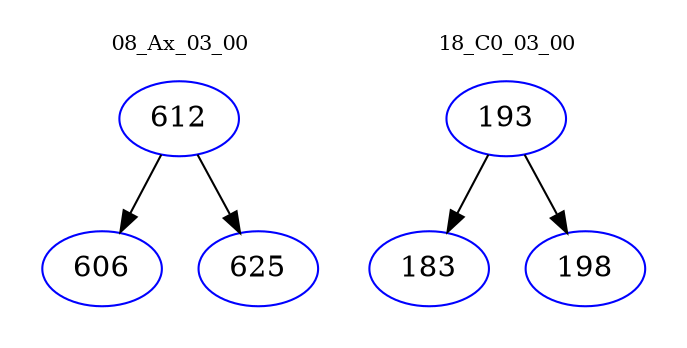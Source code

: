 digraph{
subgraph cluster_0 {
color = white
label = "08_Ax_03_00";
fontsize=10;
T0_612 [label="612", color="blue"]
T0_612 -> T0_606 [color="black"]
T0_606 [label="606", color="blue"]
T0_612 -> T0_625 [color="black"]
T0_625 [label="625", color="blue"]
}
subgraph cluster_1 {
color = white
label = "18_C0_03_00";
fontsize=10;
T1_193 [label="193", color="blue"]
T1_193 -> T1_183 [color="black"]
T1_183 [label="183", color="blue"]
T1_193 -> T1_198 [color="black"]
T1_198 [label="198", color="blue"]
}
}

